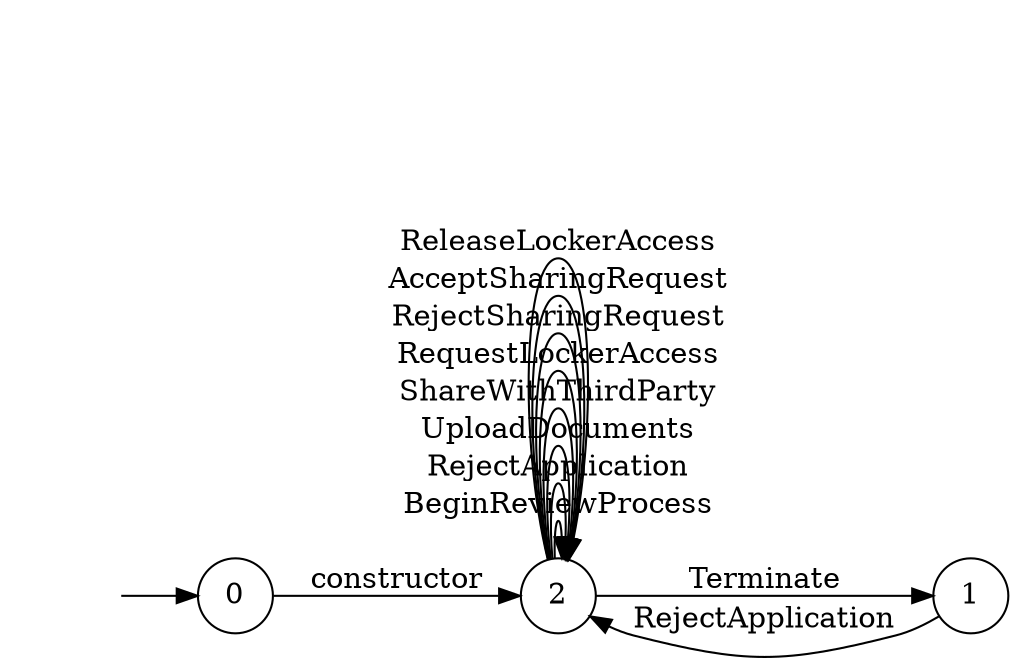 digraph "Dapp-Automata-data/fuzzer/testnetdata-model-rq1-fix/DigitalLocker/FSM-1" {
	graph [rankdir=LR]
	"" [label="" shape=plaintext]
	0 [label=0 shape=circle]
	2 [label=2 shape=circle]
	1 [label=1 shape=circle]
	"" -> 0 [label=""]
	0 -> 2 [label=constructor]
	2 -> 2 [label=BeginReviewProcess]
	2 -> 2 [label=RejectApplication]
	2 -> 2 [label=UploadDocuments]
	2 -> 2 [label=ShareWithThirdParty]
	2 -> 2 [label=RequestLockerAccess]
	2 -> 1 [label=Terminate]
	2 -> 2 [label=RejectSharingRequest]
	2 -> 2 [label=AcceptSharingRequest]
	2 -> 2 [label=ReleaseLockerAccess]
	1 -> 2 [label=RejectApplication]
}
